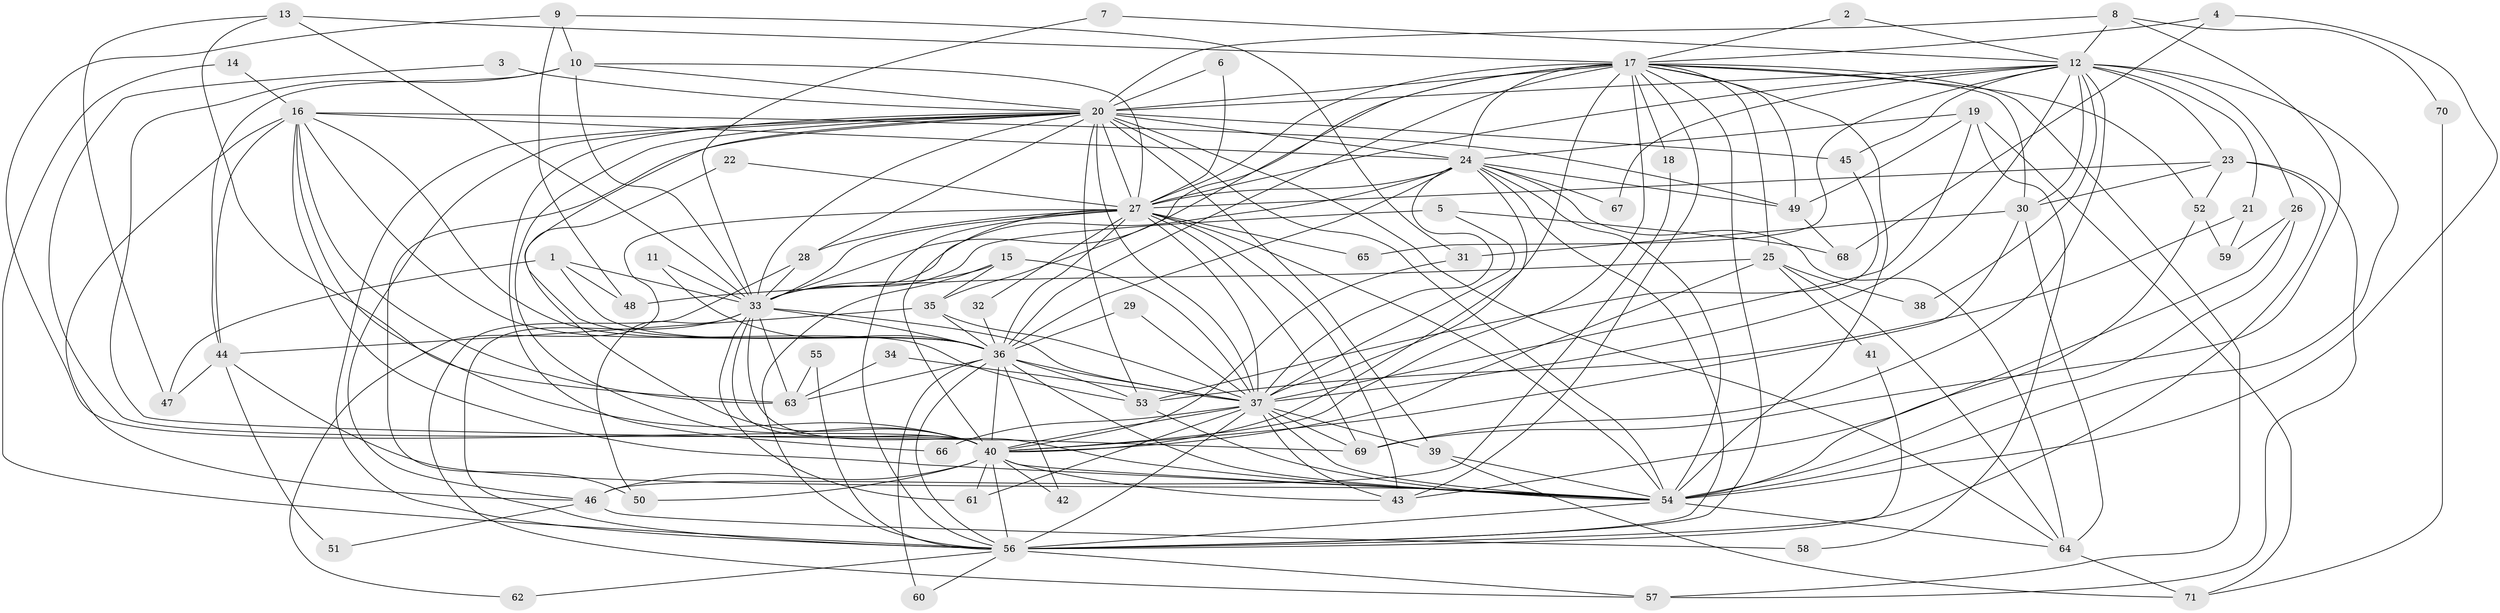 // original degree distribution, {20: 0.007042253521126761, 30: 0.007042253521126761, 22: 0.014084507042253521, 27: 0.007042253521126761, 26: 0.007042253521126761, 23: 0.007042253521126761, 25: 0.014084507042253521, 19: 0.007042253521126761, 10: 0.007042253521126761, 5: 0.04225352112676056, 2: 0.5774647887323944, 17: 0.007042253521126761, 6: 0.028169014084507043, 4: 0.08450704225352113, 3: 0.16901408450704225, 7: 0.014084507042253521}
// Generated by graph-tools (version 1.1) at 2025/01/03/09/25 03:01:33]
// undirected, 71 vertices, 210 edges
graph export_dot {
graph [start="1"]
  node [color=gray90,style=filled];
  1;
  2;
  3;
  4;
  5;
  6;
  7;
  8;
  9;
  10;
  11;
  12;
  13;
  14;
  15;
  16;
  17;
  18;
  19;
  20;
  21;
  22;
  23;
  24;
  25;
  26;
  27;
  28;
  29;
  30;
  31;
  32;
  33;
  34;
  35;
  36;
  37;
  38;
  39;
  40;
  41;
  42;
  43;
  44;
  45;
  46;
  47;
  48;
  49;
  50;
  51;
  52;
  53;
  54;
  55;
  56;
  57;
  58;
  59;
  60;
  61;
  62;
  63;
  64;
  65;
  66;
  67;
  68;
  69;
  70;
  71;
  1 -- 33 [weight=1.0];
  1 -- 36 [weight=1.0];
  1 -- 47 [weight=1.0];
  1 -- 48 [weight=1.0];
  2 -- 12 [weight=1.0];
  2 -- 17 [weight=1.0];
  3 -- 20 [weight=1.0];
  3 -- 40 [weight=1.0];
  4 -- 17 [weight=1.0];
  4 -- 54 [weight=1.0];
  4 -- 68 [weight=1.0];
  5 -- 33 [weight=1.0];
  5 -- 37 [weight=1.0];
  5 -- 68 [weight=1.0];
  6 -- 20 [weight=1.0];
  6 -- 27 [weight=1.0];
  7 -- 12 [weight=1.0];
  7 -- 33 [weight=1.0];
  8 -- 12 [weight=1.0];
  8 -- 20 [weight=1.0];
  8 -- 69 [weight=1.0];
  8 -- 70 [weight=1.0];
  9 -- 10 [weight=1.0];
  9 -- 31 [weight=1.0];
  9 -- 40 [weight=1.0];
  9 -- 48 [weight=1.0];
  10 -- 20 [weight=1.0];
  10 -- 27 [weight=1.0];
  10 -- 33 [weight=1.0];
  10 -- 44 [weight=1.0];
  10 -- 69 [weight=1.0];
  11 -- 33 [weight=1.0];
  11 -- 36 [weight=1.0];
  12 -- 20 [weight=1.0];
  12 -- 21 [weight=1.0];
  12 -- 23 [weight=1.0];
  12 -- 26 [weight=1.0];
  12 -- 27 [weight=1.0];
  12 -- 30 [weight=1.0];
  12 -- 37 [weight=1.0];
  12 -- 38 [weight=1.0];
  12 -- 45 [weight=1.0];
  12 -- 54 [weight=1.0];
  12 -- 65 [weight=1.0];
  12 -- 67 [weight=1.0];
  12 -- 69 [weight=1.0];
  13 -- 17 [weight=1.0];
  13 -- 33 [weight=1.0];
  13 -- 47 [weight=1.0];
  13 -- 63 [weight=1.0];
  14 -- 16 [weight=1.0];
  14 -- 56 [weight=1.0];
  15 -- 33 [weight=1.0];
  15 -- 35 [weight=1.0];
  15 -- 37 [weight=1.0];
  15 -- 56 [weight=1.0];
  16 -- 24 [weight=1.0];
  16 -- 36 [weight=1.0];
  16 -- 40 [weight=1.0];
  16 -- 44 [weight=1.0];
  16 -- 46 [weight=1.0];
  16 -- 49 [weight=1.0];
  16 -- 53 [weight=1.0];
  16 -- 54 [weight=1.0];
  16 -- 63 [weight=1.0];
  17 -- 18 [weight=1.0];
  17 -- 20 [weight=1.0];
  17 -- 24 [weight=4.0];
  17 -- 25 [weight=2.0];
  17 -- 27 [weight=1.0];
  17 -- 30 [weight=1.0];
  17 -- 33 [weight=2.0];
  17 -- 35 [weight=1.0];
  17 -- 36 [weight=1.0];
  17 -- 37 [weight=2.0];
  17 -- 40 [weight=2.0];
  17 -- 43 [weight=1.0];
  17 -- 49 [weight=1.0];
  17 -- 52 [weight=1.0];
  17 -- 54 [weight=3.0];
  17 -- 56 [weight=2.0];
  17 -- 57 [weight=1.0];
  18 -- 46 [weight=1.0];
  19 -- 24 [weight=1.0];
  19 -- 37 [weight=1.0];
  19 -- 49 [weight=1.0];
  19 -- 58 [weight=1.0];
  19 -- 71 [weight=1.0];
  20 -- 24 [weight=1.0];
  20 -- 27 [weight=1.0];
  20 -- 28 [weight=1.0];
  20 -- 33 [weight=1.0];
  20 -- 36 [weight=1.0];
  20 -- 37 [weight=2.0];
  20 -- 39 [weight=2.0];
  20 -- 40 [weight=1.0];
  20 -- 45 [weight=1.0];
  20 -- 46 [weight=1.0];
  20 -- 50 [weight=1.0];
  20 -- 53 [weight=1.0];
  20 -- 54 [weight=2.0];
  20 -- 56 [weight=1.0];
  20 -- 64 [weight=1.0];
  20 -- 66 [weight=1.0];
  21 -- 53 [weight=1.0];
  21 -- 59 [weight=1.0];
  22 -- 27 [weight=1.0];
  22 -- 40 [weight=1.0];
  23 -- 27 [weight=1.0];
  23 -- 30 [weight=1.0];
  23 -- 52 [weight=1.0];
  23 -- 56 [weight=1.0];
  23 -- 57 [weight=1.0];
  24 -- 27 [weight=2.0];
  24 -- 33 [weight=1.0];
  24 -- 36 [weight=1.0];
  24 -- 37 [weight=1.0];
  24 -- 40 [weight=1.0];
  24 -- 49 [weight=1.0];
  24 -- 54 [weight=2.0];
  24 -- 56 [weight=2.0];
  24 -- 64 [weight=1.0];
  24 -- 67 [weight=1.0];
  25 -- 38 [weight=1.0];
  25 -- 40 [weight=1.0];
  25 -- 41 [weight=1.0];
  25 -- 48 [weight=1.0];
  25 -- 64 [weight=1.0];
  26 -- 43 [weight=1.0];
  26 -- 54 [weight=1.0];
  26 -- 59 [weight=1.0];
  27 -- 28 [weight=1.0];
  27 -- 32 [weight=1.0];
  27 -- 33 [weight=2.0];
  27 -- 36 [weight=1.0];
  27 -- 37 [weight=3.0];
  27 -- 40 [weight=2.0];
  27 -- 43 [weight=1.0];
  27 -- 54 [weight=1.0];
  27 -- 56 [weight=1.0];
  27 -- 62 [weight=1.0];
  27 -- 65 [weight=1.0];
  27 -- 69 [weight=1.0];
  28 -- 33 [weight=1.0];
  28 -- 57 [weight=1.0];
  29 -- 36 [weight=1.0];
  29 -- 37 [weight=1.0];
  30 -- 31 [weight=1.0];
  30 -- 40 [weight=1.0];
  30 -- 64 [weight=1.0];
  31 -- 40 [weight=1.0];
  32 -- 36 [weight=1.0];
  33 -- 36 [weight=1.0];
  33 -- 37 [weight=1.0];
  33 -- 40 [weight=1.0];
  33 -- 50 [weight=1.0];
  33 -- 54 [weight=1.0];
  33 -- 56 [weight=1.0];
  33 -- 61 [weight=1.0];
  33 -- 63 [weight=1.0];
  34 -- 37 [weight=1.0];
  34 -- 63 [weight=1.0];
  35 -- 36 [weight=1.0];
  35 -- 37 [weight=1.0];
  35 -- 44 [weight=1.0];
  36 -- 37 [weight=2.0];
  36 -- 40 [weight=1.0];
  36 -- 42 [weight=1.0];
  36 -- 53 [weight=2.0];
  36 -- 54 [weight=2.0];
  36 -- 56 [weight=1.0];
  36 -- 60 [weight=1.0];
  36 -- 63 [weight=1.0];
  37 -- 39 [weight=1.0];
  37 -- 40 [weight=1.0];
  37 -- 43 [weight=1.0];
  37 -- 54 [weight=1.0];
  37 -- 56 [weight=1.0];
  37 -- 61 [weight=1.0];
  37 -- 66 [weight=1.0];
  37 -- 69 [weight=1.0];
  39 -- 54 [weight=1.0];
  39 -- 71 [weight=1.0];
  40 -- 42 [weight=1.0];
  40 -- 43 [weight=1.0];
  40 -- 46 [weight=2.0];
  40 -- 50 [weight=2.0];
  40 -- 54 [weight=2.0];
  40 -- 56 [weight=1.0];
  40 -- 61 [weight=1.0];
  41 -- 56 [weight=1.0];
  44 -- 47 [weight=1.0];
  44 -- 51 [weight=1.0];
  44 -- 54 [weight=1.0];
  45 -- 53 [weight=1.0];
  46 -- 51 [weight=1.0];
  46 -- 58 [weight=1.0];
  49 -- 68 [weight=1.0];
  52 -- 54 [weight=1.0];
  52 -- 59 [weight=1.0];
  53 -- 54 [weight=1.0];
  54 -- 56 [weight=1.0];
  54 -- 64 [weight=1.0];
  55 -- 56 [weight=1.0];
  55 -- 63 [weight=1.0];
  56 -- 57 [weight=1.0];
  56 -- 60 [weight=1.0];
  56 -- 62 [weight=1.0];
  64 -- 71 [weight=1.0];
  70 -- 71 [weight=1.0];
}
